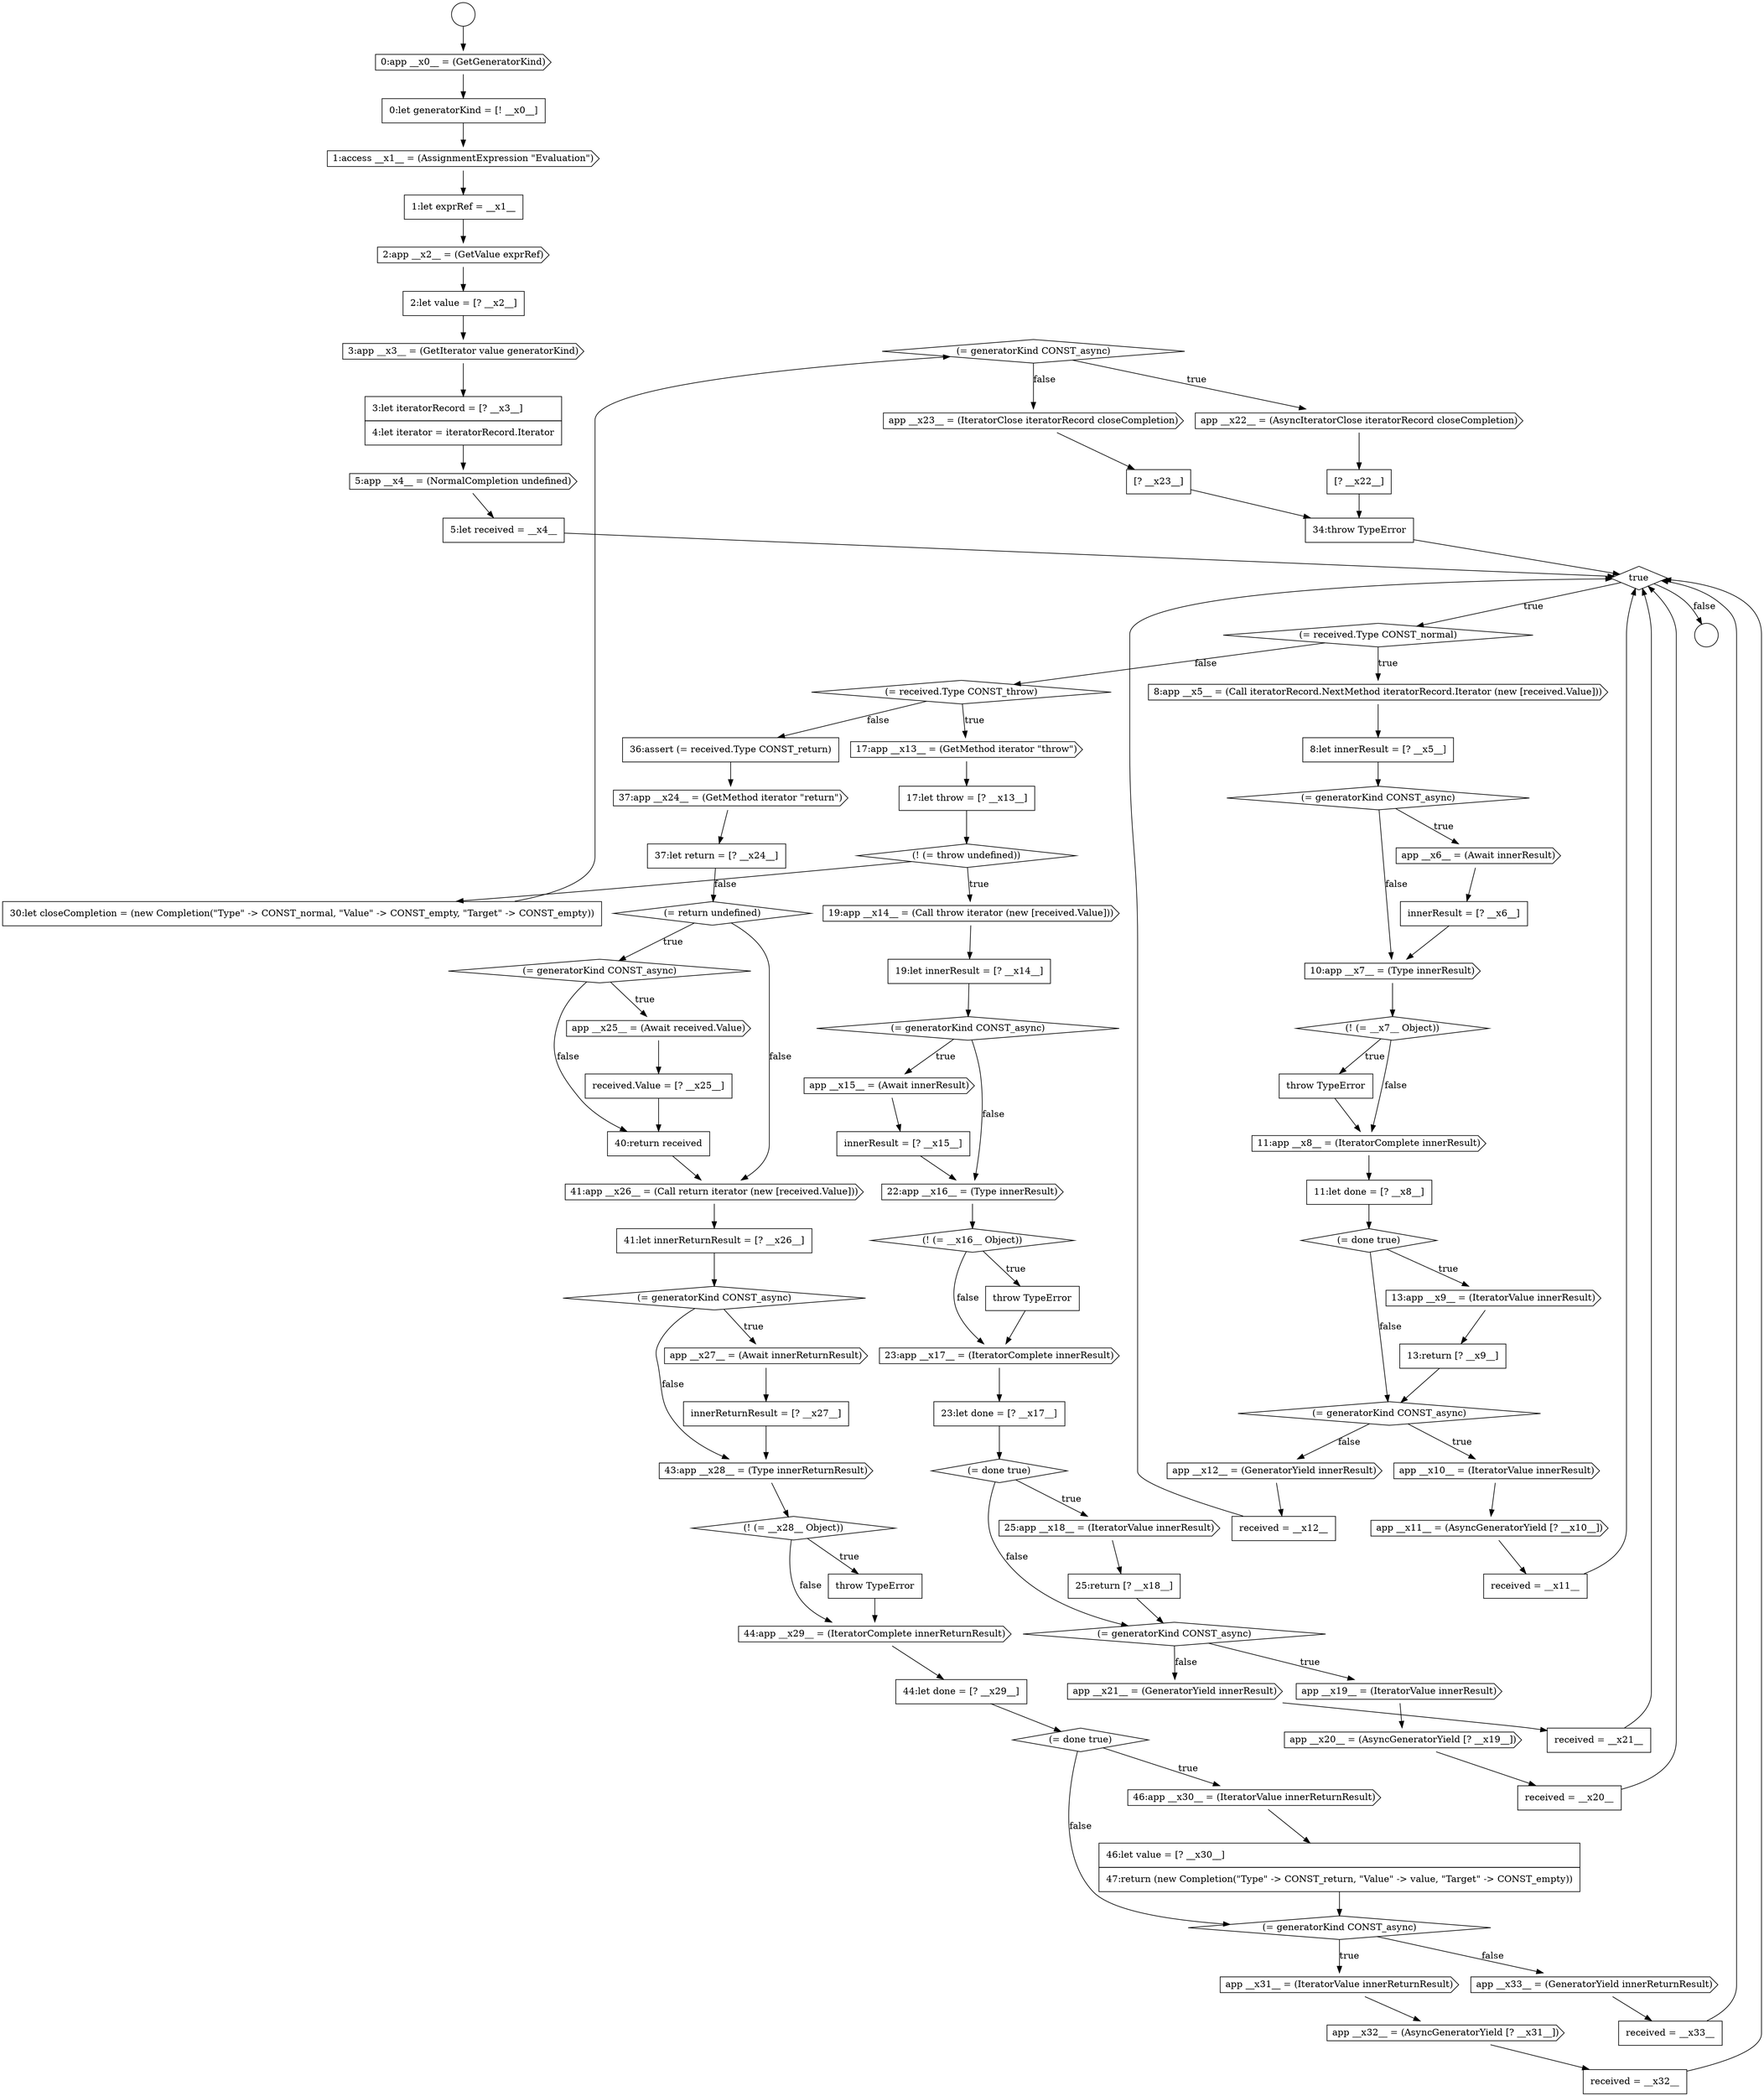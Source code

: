 digraph {
  node9452 [shape=diamond, label=<<font color="black">(= generatorKind CONST_async)</font>> color="black" fillcolor="white" style=filled]
  node9423 [shape=cds, label=<<font color="black">app __x10__ = (IteratorValue innerResult)</font>> color="black" fillcolor="white" style=filled]
  node9444 [shape=none, margin=0, label=<<font color="black">
    <table border="0" cellborder="1" cellspacing="0" cellpadding="10">
      <tr><td align="left">25:return [? __x18__]</td></tr>
    </table>
  </font>> color="black" fillcolor="white" style=filled]
  node9407 [shape=diamond, label=<<font color="black">true</font>> color="black" fillcolor="white" style=filled]
  node9463 [shape=cds, label=<<font color="black">app __x25__ = (Await received.Value)</font>> color="black" fillcolor="white" style=filled]
  node9405 [shape=cds, label=<<font color="black">5:app __x4__ = (NormalCompletion undefined)</font>> color="black" fillcolor="white" style=filled]
  node9458 [shape=none, margin=0, label=<<font color="black">
    <table border="0" cellborder="1" cellspacing="0" cellpadding="10">
      <tr><td align="left">36:assert (= received.Type CONST_return)</td></tr>
    </table>
  </font>> color="black" fillcolor="white" style=filled]
  node9411 [shape=diamond, label=<<font color="black">(= generatorKind CONST_async)</font>> color="black" fillcolor="white" style=filled]
  node9437 [shape=cds, label=<<font color="black">22:app __x16__ = (Type innerResult)</font>> color="black" fillcolor="white" style=filled]
  node9456 [shape=none, margin=0, label=<<font color="black">
    <table border="0" cellborder="1" cellspacing="0" cellpadding="10">
      <tr><td align="left">[? __x23__]</td></tr>
    </table>
  </font>> color="black" fillcolor="white" style=filled]
  node9469 [shape=cds, label=<<font color="black">app __x27__ = (Await innerReturnResult)</font>> color="black" fillcolor="white" style=filled]
  node9400 [shape=none, margin=0, label=<<font color="black">
    <table border="0" cellborder="1" cellspacing="0" cellpadding="10">
      <tr><td align="left">1:let exprRef = __x1__</td></tr>
    </table>
  </font>> color="black" fillcolor="white" style=filled]
  node9460 [shape=none, margin=0, label=<<font color="black">
    <table border="0" cellborder="1" cellspacing="0" cellpadding="10">
      <tr><td align="left">37:let return = [? __x24__]</td></tr>
    </table>
  </font>> color="black" fillcolor="white" style=filled]
  node9428 [shape=diamond, label=<<font color="black">(= received.Type CONST_throw)</font>> color="black" fillcolor="white" style=filled]
  node9433 [shape=none, margin=0, label=<<font color="black">
    <table border="0" cellborder="1" cellspacing="0" cellpadding="10">
      <tr><td align="left">19:let innerResult = [? __x14__]</td></tr>
    </table>
  </font>> color="black" fillcolor="white" style=filled]
  node9481 [shape=cds, label=<<font color="black">app __x32__ = (AsyncGeneratorYield [? __x31__])</font>> color="black" fillcolor="white" style=filled]
  node9443 [shape=cds, label=<<font color="black">25:app __x18__ = (IteratorValue innerResult)</font>> color="black" fillcolor="white" style=filled]
  node9424 [shape=cds, label=<<font color="black">app __x11__ = (AsyncGeneratorYield [? __x10__])</font>> color="black" fillcolor="white" style=filled]
  node9476 [shape=diamond, label=<<font color="black">(= done true)</font>> color="black" fillcolor="white" style=filled]
  node9465 [shape=none, margin=0, label=<<font color="black">
    <table border="0" cellborder="1" cellspacing="0" cellpadding="10">
      <tr><td align="left">40:return received</td></tr>
    </table>
  </font>> color="black" fillcolor="white" style=filled]
  node9396 [shape=circle label=" " color="black" fillcolor="white" style=filled]
  node9447 [shape=cds, label=<<font color="black">app __x20__ = (AsyncGeneratorYield [? __x19__])</font>> color="black" fillcolor="white" style=filled]
  node9410 [shape=none, margin=0, label=<<font color="black">
    <table border="0" cellborder="1" cellspacing="0" cellpadding="10">
      <tr><td align="left">8:let innerResult = [? __x5__]</td></tr>
    </table>
  </font>> color="black" fillcolor="white" style=filled]
  node9432 [shape=cds, label=<<font color="black">19:app __x14__ = (Call throw iterator (new [received.Value]))</font>> color="black" fillcolor="white" style=filled]
  node9464 [shape=none, margin=0, label=<<font color="black">
    <table border="0" cellborder="1" cellspacing="0" cellpadding="10">
      <tr><td align="left">received.Value = [? __x25__]</td></tr>
    </table>
  </font>> color="black" fillcolor="white" style=filled]
  node9420 [shape=cds, label=<<font color="black">13:app __x9__ = (IteratorValue innerResult)</font>> color="black" fillcolor="white" style=filled]
  node9480 [shape=cds, label=<<font color="black">app __x31__ = (IteratorValue innerReturnResult)</font>> color="black" fillcolor="white" style=filled]
  node9475 [shape=none, margin=0, label=<<font color="black">
    <table border="0" cellborder="1" cellspacing="0" cellpadding="10">
      <tr><td align="left">44:let done = [? __x29__]</td></tr>
    </table>
  </font>> color="black" fillcolor="white" style=filled]
  node9425 [shape=none, margin=0, label=<<font color="black">
    <table border="0" cellborder="1" cellspacing="0" cellpadding="10">
      <tr><td align="left">received = __x11__</td></tr>
    </table>
  </font>> color="black" fillcolor="white" style=filled]
  node9401 [shape=cds, label=<<font color="black">2:app __x2__ = (GetValue exprRef)</font>> color="black" fillcolor="white" style=filled]
  node9457 [shape=none, margin=0, label=<<font color="black">
    <table border="0" cellborder="1" cellspacing="0" cellpadding="10">
      <tr><td align="left">34:throw TypeError</td></tr>
    </table>
  </font>> color="black" fillcolor="white" style=filled]
  node9415 [shape=diamond, label=<<font color="black">(! (= __x7__ Object))</font>> color="black" fillcolor="white" style=filled]
  node9472 [shape=diamond, label=<<font color="black">(! (= __x28__ Object))</font>> color="black" fillcolor="white" style=filled]
  node9440 [shape=cds, label=<<font color="black">23:app __x17__ = (IteratorComplete innerResult)</font>> color="black" fillcolor="white" style=filled]
  node9412 [shape=cds, label=<<font color="black">app __x6__ = (Await innerResult)</font>> color="black" fillcolor="white" style=filled]
  node9455 [shape=cds, label=<<font color="black">app __x23__ = (IteratorClose iteratorRecord closeCompletion)</font>> color="black" fillcolor="white" style=filled]
  node9397 [shape=cds, label=<<font color="black">0:app __x0__ = (GetGeneratorKind)</font>> color="black" fillcolor="white" style=filled]
  node9426 [shape=cds, label=<<font color="black">app __x12__ = (GeneratorYield innerResult)</font>> color="black" fillcolor="white" style=filled]
  node9419 [shape=diamond, label=<<font color="black">(= done true)</font>> color="black" fillcolor="white" style=filled]
  node9477 [shape=cds, label=<<font color="black">46:app __x30__ = (IteratorValue innerReturnResult)</font>> color="black" fillcolor="white" style=filled]
  node9429 [shape=cds, label=<<font color="black">17:app __x13__ = (GetMethod iterator &quot;throw&quot;)</font>> color="black" fillcolor="white" style=filled]
  node9448 [shape=none, margin=0, label=<<font color="black">
    <table border="0" cellborder="1" cellspacing="0" cellpadding="10">
      <tr><td align="left">received = __x20__</td></tr>
    </table>
  </font>> color="black" fillcolor="white" style=filled]
  node9461 [shape=diamond, label=<<font color="black">(= return undefined)</font>> color="black" fillcolor="white" style=filled]
  node9468 [shape=diamond, label=<<font color="black">(= generatorKind CONST_async)</font>> color="black" fillcolor="white" style=filled]
  node9436 [shape=none, margin=0, label=<<font color="black">
    <table border="0" cellborder="1" cellspacing="0" cellpadding="10">
      <tr><td align="left">innerResult = [? __x15__]</td></tr>
    </table>
  </font>> color="black" fillcolor="white" style=filled]
  node9484 [shape=none, margin=0, label=<<font color="black">
    <table border="0" cellborder="1" cellspacing="0" cellpadding="10">
      <tr><td align="left">received = __x33__</td></tr>
    </table>
  </font>> color="black" fillcolor="white" style=filled]
  node9416 [shape=none, margin=0, label=<<font color="black">
    <table border="0" cellborder="1" cellspacing="0" cellpadding="10">
      <tr><td align="left">throw TypeError</td></tr>
    </table>
  </font>> color="black" fillcolor="white" style=filled]
  node9404 [shape=none, margin=0, label=<<font color="black">
    <table border="0" cellborder="1" cellspacing="0" cellpadding="10">
      <tr><td align="left">3:let iteratorRecord = [? __x3__]</td></tr>
      <tr><td align="left">4:let iterator = iteratorRecord.Iterator</td></tr>
    </table>
  </font>> color="black" fillcolor="white" style=filled]
  node9451 [shape=none, margin=0, label=<<font color="black">
    <table border="0" cellborder="1" cellspacing="0" cellpadding="10">
      <tr><td align="left">30:let closeCompletion = (new Completion(&quot;Type&quot; -&gt; CONST_normal, &quot;Value&quot; -&gt; CONST_empty, &quot;Target&quot; -&gt; CONST_empty))</td></tr>
    </table>
  </font>> color="black" fillcolor="white" style=filled]
  node9418 [shape=none, margin=0, label=<<font color="black">
    <table border="0" cellborder="1" cellspacing="0" cellpadding="10">
      <tr><td align="left">11:let done = [? __x8__]</td></tr>
    </table>
  </font>> color="black" fillcolor="white" style=filled]
  node9471 [shape=cds, label=<<font color="black">43:app __x28__ = (Type innerReturnResult)</font>> color="black" fillcolor="white" style=filled]
  node9483 [shape=cds, label=<<font color="black">app __x33__ = (GeneratorYield innerReturnResult)</font>> color="black" fillcolor="white" style=filled]
  node9439 [shape=none, margin=0, label=<<font color="black">
    <table border="0" cellborder="1" cellspacing="0" cellpadding="10">
      <tr><td align="left">throw TypeError</td></tr>
    </table>
  </font>> color="black" fillcolor="white" style=filled]
  node9422 [shape=diamond, label=<<font color="black">(= generatorKind CONST_async)</font>> color="black" fillcolor="white" style=filled]
  node9454 [shape=none, margin=0, label=<<font color="black">
    <table border="0" cellborder="1" cellspacing="0" cellpadding="10">
      <tr><td align="left">[? __x22__]</td></tr>
    </table>
  </font>> color="black" fillcolor="white" style=filled]
  node9478 [shape=none, margin=0, label=<<font color="black">
    <table border="0" cellborder="1" cellspacing="0" cellpadding="10">
      <tr><td align="left">46:let value = [? __x30__]</td></tr>
      <tr><td align="left">47:return (new Completion(&quot;Type&quot; -&gt; CONST_return, &quot;Value&quot; -&gt; value, &quot;Target&quot; -&gt; CONST_empty))</td></tr>
    </table>
  </font>> color="black" fillcolor="white" style=filled]
  node9450 [shape=none, margin=0, label=<<font color="black">
    <table border="0" cellborder="1" cellspacing="0" cellpadding="10">
      <tr><td align="left">received = __x21__</td></tr>
    </table>
  </font>> color="black" fillcolor="white" style=filled]
  node9398 [shape=none, margin=0, label=<<font color="black">
    <table border="0" cellborder="1" cellspacing="0" cellpadding="10">
      <tr><td align="left">0:let generatorKind = [! __x0__]</td></tr>
    </table>
  </font>> color="black" fillcolor="white" style=filled]
  node9403 [shape=cds, label=<<font color="black">3:app __x3__ = (GetIterator value generatorKind)</font>> color="black" fillcolor="white" style=filled]
  node9430 [shape=none, margin=0, label=<<font color="black">
    <table border="0" cellborder="1" cellspacing="0" cellpadding="10">
      <tr><td align="left">17:let throw = [? __x13__]</td></tr>
    </table>
  </font>> color="black" fillcolor="white" style=filled]
  node9408 [shape=diamond, label=<<font color="black">(= received.Type CONST_normal)</font>> color="black" fillcolor="white" style=filled]
  node9467 [shape=none, margin=0, label=<<font color="black">
    <table border="0" cellborder="1" cellspacing="0" cellpadding="10">
      <tr><td align="left">41:let innerReturnResult = [? __x26__]</td></tr>
    </table>
  </font>> color="black" fillcolor="white" style=filled]
  node9473 [shape=none, margin=0, label=<<font color="black">
    <table border="0" cellborder="1" cellspacing="0" cellpadding="10">
      <tr><td align="left">throw TypeError</td></tr>
    </table>
  </font>> color="black" fillcolor="white" style=filled]
  node9462 [shape=diamond, label=<<font color="black">(= generatorKind CONST_async)</font>> color="black" fillcolor="white" style=filled]
  node9413 [shape=none, margin=0, label=<<font color="black">
    <table border="0" cellborder="1" cellspacing="0" cellpadding="10">
      <tr><td align="left">innerResult = [? __x6__]</td></tr>
    </table>
  </font>> color="black" fillcolor="white" style=filled]
  node9435 [shape=cds, label=<<font color="black">app __x15__ = (Await innerResult)</font>> color="black" fillcolor="white" style=filled]
  node9445 [shape=diamond, label=<<font color="black">(= generatorKind CONST_async)</font>> color="black" fillcolor="white" style=filled]
  node9442 [shape=diamond, label=<<font color="black">(= done true)</font>> color="black" fillcolor="white" style=filled]
  node9406 [shape=none, margin=0, label=<<font color="black">
    <table border="0" cellborder="1" cellspacing="0" cellpadding="10">
      <tr><td align="left">5:let received = __x4__</td></tr>
    </table>
  </font>> color="black" fillcolor="white" style=filled]
  node9453 [shape=cds, label=<<font color="black">app __x22__ = (AsyncIteratorClose iteratorRecord closeCompletion)</font>> color="black" fillcolor="white" style=filled]
  node9395 [shape=circle label=" " color="black" fillcolor="white" style=filled]
  node9438 [shape=diamond, label=<<font color="black">(! (= __x16__ Object))</font>> color="black" fillcolor="white" style=filled]
  node9417 [shape=cds, label=<<font color="black">11:app __x8__ = (IteratorComplete innerResult)</font>> color="black" fillcolor="white" style=filled]
  node9482 [shape=none, margin=0, label=<<font color="black">
    <table border="0" cellborder="1" cellspacing="0" cellpadding="10">
      <tr><td align="left">received = __x32__</td></tr>
    </table>
  </font>> color="black" fillcolor="white" style=filled]
  node9459 [shape=cds, label=<<font color="black">37:app __x24__ = (GetMethod iterator &quot;return&quot;)</font>> color="black" fillcolor="white" style=filled]
  node9449 [shape=cds, label=<<font color="black">app __x21__ = (GeneratorYield innerResult)</font>> color="black" fillcolor="white" style=filled]
  node9470 [shape=none, margin=0, label=<<font color="black">
    <table border="0" cellborder="1" cellspacing="0" cellpadding="10">
      <tr><td align="left">innerReturnResult = [? __x27__]</td></tr>
    </table>
  </font>> color="black" fillcolor="white" style=filled]
  node9434 [shape=diamond, label=<<font color="black">(= generatorKind CONST_async)</font>> color="black" fillcolor="white" style=filled]
  node9421 [shape=none, margin=0, label=<<font color="black">
    <table border="0" cellborder="1" cellspacing="0" cellpadding="10">
      <tr><td align="left">13:return [? __x9__]</td></tr>
    </table>
  </font>> color="black" fillcolor="white" style=filled]
  node9427 [shape=none, margin=0, label=<<font color="black">
    <table border="0" cellborder="1" cellspacing="0" cellpadding="10">
      <tr><td align="left">received = __x12__</td></tr>
    </table>
  </font>> color="black" fillcolor="white" style=filled]
  node9466 [shape=cds, label=<<font color="black">41:app __x26__ = (Call return iterator (new [received.Value]))</font>> color="black" fillcolor="white" style=filled]
  node9414 [shape=cds, label=<<font color="black">10:app __x7__ = (Type innerResult)</font>> color="black" fillcolor="white" style=filled]
  node9431 [shape=diamond, label=<<font color="black">(! (= throw undefined))</font>> color="black" fillcolor="white" style=filled]
  node9409 [shape=cds, label=<<font color="black">8:app __x5__ = (Call iteratorRecord.NextMethod iteratorRecord.Iterator (new [received.Value]))</font>> color="black" fillcolor="white" style=filled]
  node9441 [shape=none, margin=0, label=<<font color="black">
    <table border="0" cellborder="1" cellspacing="0" cellpadding="10">
      <tr><td align="left">23:let done = [? __x17__]</td></tr>
    </table>
  </font>> color="black" fillcolor="white" style=filled]
  node9474 [shape=cds, label=<<font color="black">44:app __x29__ = (IteratorComplete innerReturnResult)</font>> color="black" fillcolor="white" style=filled]
  node9446 [shape=cds, label=<<font color="black">app __x19__ = (IteratorValue innerResult)</font>> color="black" fillcolor="white" style=filled]
  node9402 [shape=none, margin=0, label=<<font color="black">
    <table border="0" cellborder="1" cellspacing="0" cellpadding="10">
      <tr><td align="left">2:let value = [? __x2__]</td></tr>
    </table>
  </font>> color="black" fillcolor="white" style=filled]
  node9399 [shape=cds, label=<<font color="black">1:access __x1__ = (AssignmentExpression &quot;Evaluation&quot;)</font>> color="black" fillcolor="white" style=filled]
  node9479 [shape=diamond, label=<<font color="black">(= generatorKind CONST_async)</font>> color="black" fillcolor="white" style=filled]
  node9444 -> node9445 [ color="black"]
  node9451 -> node9452 [ color="black"]
  node9404 -> node9405 [ color="black"]
  node9418 -> node9419 [ color="black"]
  node9416 -> node9417 [ color="black"]
  node9440 -> node9441 [ color="black"]
  node9450 -> node9407 [ color="black"]
  node9466 -> node9467 [ color="black"]
  node9447 -> node9448 [ color="black"]
  node9456 -> node9457 [ color="black"]
  node9472 -> node9473 [label=<<font color="black">true</font>> color="black"]
  node9472 -> node9474 [label=<<font color="black">false</font>> color="black"]
  node9426 -> node9427 [ color="black"]
  node9452 -> node9453 [label=<<font color="black">true</font>> color="black"]
  node9452 -> node9455 [label=<<font color="black">false</font>> color="black"]
  node9402 -> node9403 [ color="black"]
  node9433 -> node9434 [ color="black"]
  node9443 -> node9444 [ color="black"]
  node9478 -> node9479 [ color="black"]
  node9458 -> node9459 [ color="black"]
  node9436 -> node9437 [ color="black"]
  node9399 -> node9400 [ color="black"]
  node9407 -> node9408 [label=<<font color="black">true</font>> color="black"]
  node9407 -> node9396 [label=<<font color="black">false</font>> color="black"]
  node9446 -> node9447 [ color="black"]
  node9410 -> node9411 [ color="black"]
  node9462 -> node9463 [label=<<font color="black">true</font>> color="black"]
  node9462 -> node9465 [label=<<font color="black">false</font>> color="black"]
  node9397 -> node9398 [ color="black"]
  node9417 -> node9418 [ color="black"]
  node9471 -> node9472 [ color="black"]
  node9395 -> node9397 [ color="black"]
  node9427 -> node9407 [ color="black"]
  node9406 -> node9407 [ color="black"]
  node9430 -> node9431 [ color="black"]
  node9439 -> node9440 [ color="black"]
  node9405 -> node9406 [ color="black"]
  node9403 -> node9404 [ color="black"]
  node9459 -> node9460 [ color="black"]
  node9400 -> node9401 [ color="black"]
  node9411 -> node9412 [label=<<font color="black">true</font>> color="black"]
  node9411 -> node9414 [label=<<font color="black">false</font>> color="black"]
  node9469 -> node9470 [ color="black"]
  node9420 -> node9421 [ color="black"]
  node9460 -> node9461 [ color="black"]
  node9464 -> node9465 [ color="black"]
  node9454 -> node9457 [ color="black"]
  node9463 -> node9464 [ color="black"]
  node9408 -> node9409 [label=<<font color="black">true</font>> color="black"]
  node9408 -> node9428 [label=<<font color="black">false</font>> color="black"]
  node9457 -> node9407 [ color="black"]
  node9468 -> node9469 [label=<<font color="black">true</font>> color="black"]
  node9468 -> node9471 [label=<<font color="black">false</font>> color="black"]
  node9470 -> node9471 [ color="black"]
  node9482 -> node9407 [ color="black"]
  node9419 -> node9420 [label=<<font color="black">true</font>> color="black"]
  node9419 -> node9422 [label=<<font color="black">false</font>> color="black"]
  node9449 -> node9450 [ color="black"]
  node9473 -> node9474 [ color="black"]
  node9474 -> node9475 [ color="black"]
  node9415 -> node9416 [label=<<font color="black">true</font>> color="black"]
  node9415 -> node9417 [label=<<font color="black">false</font>> color="black"]
  node9477 -> node9478 [ color="black"]
  node9412 -> node9413 [ color="black"]
  node9438 -> node9439 [label=<<font color="black">true</font>> color="black"]
  node9438 -> node9440 [label=<<font color="black">false</font>> color="black"]
  node9429 -> node9430 [ color="black"]
  node9409 -> node9410 [ color="black"]
  node9414 -> node9415 [ color="black"]
  node9465 -> node9466 [ color="black"]
  node9423 -> node9424 [ color="black"]
  node9484 -> node9407 [ color="black"]
  node9434 -> node9435 [label=<<font color="black">true</font>> color="black"]
  node9434 -> node9437 [label=<<font color="black">false</font>> color="black"]
  node9413 -> node9414 [ color="black"]
  node9428 -> node9429 [label=<<font color="black">true</font>> color="black"]
  node9428 -> node9458 [label=<<font color="black">false</font>> color="black"]
  node9455 -> node9456 [ color="black"]
  node9425 -> node9407 [ color="black"]
  node9437 -> node9438 [ color="black"]
  node9441 -> node9442 [ color="black"]
  node9424 -> node9425 [ color="black"]
  node9476 -> node9477 [label=<<font color="black">true</font>> color="black"]
  node9476 -> node9479 [label=<<font color="black">false</font>> color="black"]
  node9445 -> node9446 [label=<<font color="black">true</font>> color="black"]
  node9445 -> node9449 [label=<<font color="black">false</font>> color="black"]
  node9479 -> node9480 [label=<<font color="black">true</font>> color="black"]
  node9479 -> node9483 [label=<<font color="black">false</font>> color="black"]
  node9442 -> node9443 [label=<<font color="black">true</font>> color="black"]
  node9442 -> node9445 [label=<<font color="black">false</font>> color="black"]
  node9475 -> node9476 [ color="black"]
  node9422 -> node9423 [label=<<font color="black">true</font>> color="black"]
  node9422 -> node9426 [label=<<font color="black">false</font>> color="black"]
  node9421 -> node9422 [ color="black"]
  node9480 -> node9481 [ color="black"]
  node9401 -> node9402 [ color="black"]
  node9483 -> node9484 [ color="black"]
  node9435 -> node9436 [ color="black"]
  node9453 -> node9454 [ color="black"]
  node9461 -> node9462 [label=<<font color="black">true</font>> color="black"]
  node9461 -> node9466 [label=<<font color="black">false</font>> color="black"]
  node9398 -> node9399 [ color="black"]
  node9432 -> node9433 [ color="black"]
  node9448 -> node9407 [ color="black"]
  node9481 -> node9482 [ color="black"]
  node9431 -> node9432 [label=<<font color="black">true</font>> color="black"]
  node9431 -> node9451 [label=<<font color="black">false</font>> color="black"]
  node9467 -> node9468 [ color="black"]
}
